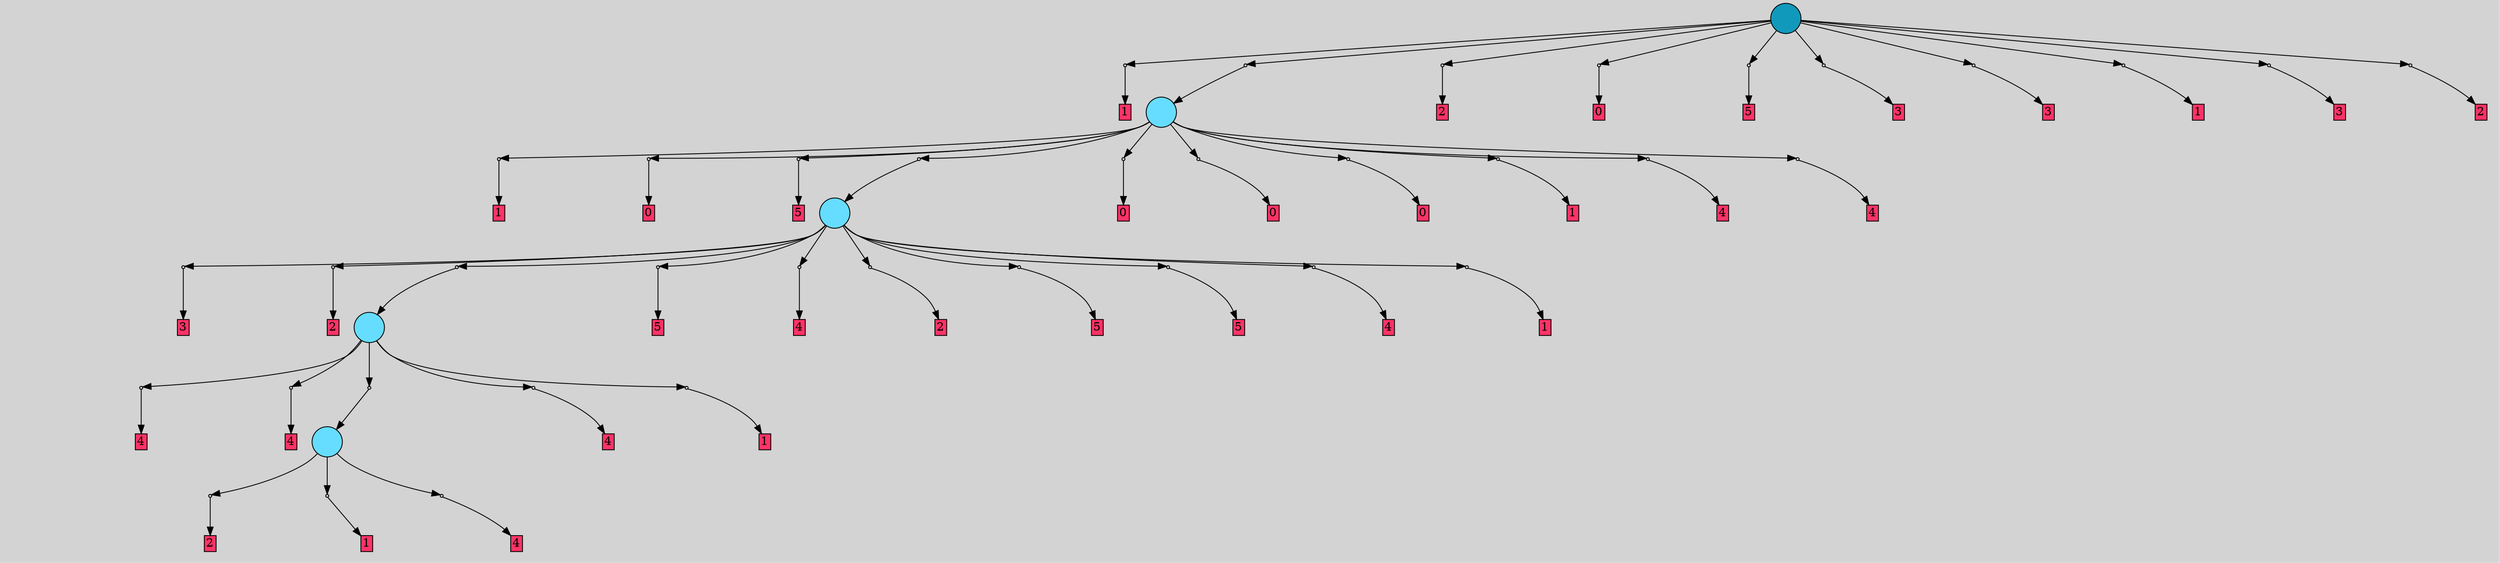 // File exported with GEGELATI v1.1.0
// On the 2022-08-24 14:00:26
// With the File::TPGGraphDotExporter
digraph{
	graph[pad = "0.212, 0.055" bgcolor = lightgray]
	node[shape=circle style = filled label = ""]
		T395 [fillcolor="#66ddff"]
		T1011 [fillcolor="#66ddff"]
		T1536 [fillcolor="#66ddff"]
		T2283 [fillcolor="#66ddff"]
		T5246 [fillcolor="#1199bb"]
		P32944 [fillcolor="#cccccc" shape=point] //40|135|
		I32944 [shape=box style=invis label="2|0&2|37#2|56&#92;n"]
		P32944 -> I32944[style=invis]
		A26360 [fillcolor="#ff3366" shape=box margin=0.03 width=0 height=0 label="2"]
		T395 -> P32944 -> A26360
		P32945 [fillcolor="#cccccc" shape=point] //40|142|
		I32945 [shape=box style=invis label="1|1&2|41#1|10&#92;n10|0&2|48#0|49&#92;n"]
		P32945 -> I32945[style=invis]
		A26361 [fillcolor="#ff3366" shape=box margin=0.03 width=0 height=0 label="1"]
		T395 -> P32945 -> A26361
		P32946 [fillcolor="#cccccc" shape=point] //119|193|
		I32946 [shape=box style=invis label="3|0&2|20#0|57&#92;n"]
		P32946 -> I32946[style=invis]
		A26362 [fillcolor="#ff3366" shape=box margin=0.03 width=0 height=0 label="4"]
		T395 -> P32946 -> A26362
		P32947 [fillcolor="#cccccc" shape=point] //55|120|
		I32947 [shape=box style=invis label="1|4&0|9#2|73&#92;n10|0&2|6#0|28&#92;n"]
		P32947 -> I32947[style=invis]
		A26363 [fillcolor="#ff3366" shape=box margin=0.03 width=0 height=0 label="4"]
		T1011 -> P32947 -> A26363
		P32948 [fillcolor="#cccccc" shape=point] //190|30|
		I32948 [shape=box style=invis label="8|0&2|74#2|52&#92;n"]
		P32948 -> I32948[style=invis]
		A26364 [fillcolor="#ff3366" shape=box margin=0.03 width=0 height=0 label="4"]
		T1011 -> P32948 -> A26364
		P32949 [fillcolor="#cccccc" shape=point] //136|34|
		I32949 [shape=box style=invis label="9|0&2|28#2|12&#92;n"]
		P32949 -> I32949[style=invis]
		T1011 -> P32949 -> T395
		P32950 [fillcolor="#cccccc" shape=point] //4|74|
		I32950 [shape=box style=invis label="1|0&2|61#0|52&#92;n"]
		P32950 -> I32950[style=invis]
		A26365 [fillcolor="#ff3366" shape=box margin=0.03 width=0 height=0 label="4"]
		T1011 -> P32950 -> A26365
		P32951 [fillcolor="#cccccc" shape=point] //128|128|
		I32951 [shape=box style=invis label="9|1&0|12#2|49&#92;n1|1&0|65#0|62&#92;n10|0&2|48#0|49&#92;n"]
		P32951 -> I32951[style=invis]
		A26366 [fillcolor="#ff3366" shape=box margin=0.03 width=0 height=0 label="1"]
		T1011 -> P32951 -> A26366
		P32952 [fillcolor="#cccccc" shape=point] //149|116|
		I32952 [shape=box style=invis label="8|0&2|0#2|66&#92;n"]
		P32952 -> I32952[style=invis]
		A26367 [fillcolor="#ff3366" shape=box margin=0.03 width=0 height=0 label="3"]
		T1536 -> P32952 -> A26367
		P32953 [fillcolor="#cccccc" shape=point] //86|162|
		I32953 [shape=box style=invis label="4|0&2|59#1|18&#92;n"]
		P32953 -> I32953[style=invis]
		A26368 [fillcolor="#ff3366" shape=box margin=0.03 width=0 height=0 label="2"]
		T1536 -> P32953 -> A26368
		P32954 [fillcolor="#cccccc" shape=point] //254|139|
		I32954 [shape=box style=invis label="0|0&2|61#0|76&#92;n10|0&0|80#2|75&#92;n"]
		P32954 -> I32954[style=invis]
		T1536 -> P32954 -> T1011
		P32955 [fillcolor="#cccccc" shape=point] //50|206|
		I32955 [shape=box style=invis label="3|0&2|45#1|35&#92;n"]
		P32955 -> I32955[style=invis]
		A26369 [fillcolor="#ff3366" shape=box margin=0.03 width=0 height=0 label="5"]
		T1536 -> P32955 -> A26369
		P32956 [fillcolor="#cccccc" shape=point] //55|146|
		I32956 [shape=box style=invis label="3|0&2|0#0|16&#92;n"]
		P32956 -> I32956[style=invis]
		A26370 [fillcolor="#ff3366" shape=box margin=0.03 width=0 height=0 label="4"]
		T1536 -> P32956 -> A26370
		P32957 [fillcolor="#cccccc" shape=point] //146|108|
		I32957 [shape=box style=invis label="3|0&2|49#2|8&#92;n"]
		P32957 -> I32957[style=invis]
		A26371 [fillcolor="#ff3366" shape=box margin=0.03 width=0 height=0 label="2"]
		T1536 -> P32957 -> A26371
		P32958 [fillcolor="#cccccc" shape=point] //93|173|
		I32958 [shape=box style=invis label="6|4&2|29#0|16&#92;n3|5&2|76#2|68&#92;n9|5&0|20#0|37&#92;n10|0&0|53#2|50&#92;n"]
		P32958 -> I32958[style=invis]
		A26372 [fillcolor="#ff3366" shape=box margin=0.03 width=0 height=0 label="5"]
		T1536 -> P32958 -> A26372
		P32959 [fillcolor="#cccccc" shape=point] //41|40|
		I32959 [shape=box style=invis label="6|0&2|4#0|10&#92;n"]
		P32959 -> I32959[style=invis]
		A26373 [fillcolor="#ff3366" shape=box margin=0.03 width=0 height=0 label="5"]
		T1536 -> P32959 -> A26373
		P32960 [fillcolor="#cccccc" shape=point] //105|74|
		I32960 [shape=box style=invis label="1|0&2|61#0|58&#92;n"]
		P32960 -> I32960[style=invis]
		A26374 [fillcolor="#ff3366" shape=box margin=0.03 width=0 height=0 label="4"]
		T1536 -> P32960 -> A26374
		P32961 [fillcolor="#cccccc" shape=point] //59|142|
		I32961 [shape=box style=invis label="9|1&0|12#2|49&#92;n10|0&2|48#0|49&#92;n"]
		P32961 -> I32961[style=invis]
		A26375 [fillcolor="#ff3366" shape=box margin=0.03 width=0 height=0 label="1"]
		T1536 -> P32961 -> A26375
		P32962 [fillcolor="#cccccc" shape=point] //250|0|
		I32962 [shape=box style=invis label="3|0&2|13#1|12&#92;n"]
		P32962 -> I32962[style=invis]
		A26376 [fillcolor="#ff3366" shape=box margin=0.03 width=0 height=0 label="1"]
		T2283 -> P32962 -> A26376
		P32963 [fillcolor="#cccccc" shape=point] //216|10|
		I32963 [shape=box style=invis label="3|0&2|21#2|46&#92;n"]
		P32963 -> I32963[style=invis]
		A26377 [fillcolor="#ff3366" shape=box margin=0.03 width=0 height=0 label="0"]
		T2283 -> P32963 -> A26377
		P32964 [fillcolor="#cccccc" shape=point] //111|230|
		I32964 [shape=box style=invis label="4|0&2|16#2|28&#92;n9|7&0|44#2|64&#92;n8|0&0|31#0|32&#92;n"]
		P32964 -> I32964[style=invis]
		A26378 [fillcolor="#ff3366" shape=box margin=0.03 width=0 height=0 label="5"]
		T2283 -> P32964 -> A26378
		P32965 [fillcolor="#cccccc" shape=point] //159|246|
		I32965 [shape=box style=invis label="3|0&2|75#1|72&#92;n"]
		P32965 -> I32965[style=invis]
		T2283 -> P32965 -> T1536
		P32966 [fillcolor="#cccccc" shape=point] //17|74|
		I32966 [shape=box style=invis label="10|0&2|54#2|24&#92;n"]
		P32966 -> I32966[style=invis]
		A26379 [fillcolor="#ff3366" shape=box margin=0.03 width=0 height=0 label="0"]
		T2283 -> P32966 -> A26379
		P32967 [fillcolor="#cccccc" shape=point] //130|135|
		I32967 [shape=box style=invis label="2|0&2|18#0|15&#92;n"]
		P32967 -> I32967[style=invis]
		A26380 [fillcolor="#ff3366" shape=box margin=0.03 width=0 height=0 label="0"]
		T2283 -> P32967 -> A26380
		P32968 [fillcolor="#cccccc" shape=point] //93|139|
		I32968 [shape=box style=invis label="3|0&2|23#2|52&#92;n"]
		P32968 -> I32968[style=invis]
		A26381 [fillcolor="#ff3366" shape=box margin=0.03 width=0 height=0 label="0"]
		T2283 -> P32968 -> A26381
		P32969 [fillcolor="#cccccc" shape=point] //156|134|
		I32969 [shape=box style=invis label="9|0&2|63#2|61&#92;n"]
		P32969 -> I32969[style=invis]
		A26382 [fillcolor="#ff3366" shape=box margin=0.03 width=0 height=0 label="1"]
		T2283 -> P32969 -> A26382
		P32970 [fillcolor="#cccccc" shape=point] //114|131|
		I32970 [shape=box style=invis label="3|0&2|50#0|57&#92;n"]
		P32970 -> I32970[style=invis]
		A26383 [fillcolor="#ff3366" shape=box margin=0.03 width=0 height=0 label="4"]
		T2283 -> P32970 -> A26383
		P32971 [fillcolor="#cccccc" shape=point] //32|62|
		I32971 [shape=box style=invis label="3|0&2|48#0|57&#92;n"]
		P32971 -> I32971[style=invis]
		A26384 [fillcolor="#ff3366" shape=box margin=0.03 width=0 height=0 label="4"]
		T2283 -> P32971 -> A26384
		P32972 [fillcolor="#cccccc" shape=point] //85|199|
		I32972 [shape=box style=invis label="2|0&2|26#2|12&#92;n"]
		P32972 -> I32972[style=invis]
		A26385 [fillcolor="#ff3366" shape=box margin=0.03 width=0 height=0 label="1"]
		T5246 -> P32972 -> A26385
		P32973 [fillcolor="#cccccc" shape=point] //181|168|
		I32973 [shape=box style=invis label="8|0&2|34#2|25&#92;n"]
		P32973 -> I32973[style=invis]
		T5246 -> P32973 -> T2283
		P32974 [fillcolor="#cccccc" shape=point] //88|6|
		I32974 [shape=box style=invis label="2|0&2|57#0|29&#92;n"]
		P32974 -> I32974[style=invis]
		A26386 [fillcolor="#ff3366" shape=box margin=0.03 width=0 height=0 label="2"]
		T5246 -> P32974 -> A26386
		P32975 [fillcolor="#cccccc" shape=point] //13|230|
		I32975 [shape=box style=invis label="10|0&2|54#2|24&#92;n"]
		P32975 -> I32975[style=invis]
		A26387 [fillcolor="#ff3366" shape=box margin=0.03 width=0 height=0 label="0"]
		T5246 -> P32975 -> A26387
		P32976 [fillcolor="#cccccc" shape=point] //134|131|
		I32976 [shape=box style=invis label="3|0&2|50#0|57&#92;n"]
		P32976 -> I32976[style=invis]
		A26388 [fillcolor="#ff3366" shape=box margin=0.03 width=0 height=0 label="5"]
		T5246 -> P32976 -> A26388
		P32977 [fillcolor="#cccccc" shape=point] //183|59|
		I32977 [shape=box style=invis label="1|0&2|42#2|63&#92;n"]
		P32977 -> I32977[style=invis]
		A26389 [fillcolor="#ff3366" shape=box margin=0.03 width=0 height=0 label="3"]
		T5246 -> P32977 -> A26389
		P32978 [fillcolor="#cccccc" shape=point] //183|59|
		I32978 [shape=box style=invis label="1|0&2|42#2|63&#92;n"]
		P32978 -> I32978[style=invis]
		A26390 [fillcolor="#ff3366" shape=box margin=0.03 width=0 height=0 label="3"]
		T5246 -> P32978 -> A26390
		P32979 [fillcolor="#cccccc" shape=point] //157|173|
		I32979 [shape=box style=invis label="3|0&2|71#2|79&#92;n"]
		P32979 -> I32979[style=invis]
		A26391 [fillcolor="#ff3366" shape=box margin=0.03 width=0 height=0 label="1"]
		T5246 -> P32979 -> A26391
		P32980 [fillcolor="#cccccc" shape=point] //32|230|
		I32980 [shape=box style=invis label="3|0&2|74#2|2&#92;n"]
		P32980 -> I32980[style=invis]
		A26392 [fillcolor="#ff3366" shape=box margin=0.03 width=0 height=0 label="3"]
		T5246 -> P32980 -> A26392
		P32981 [fillcolor="#cccccc" shape=point] //59|161|
		I32981 [shape=box style=invis label="8|0&2|0#2|34&#92;n"]
		P32981 -> I32981[style=invis]
		A26393 [fillcolor="#ff3366" shape=box margin=0.03 width=0 height=0 label="2"]
		T5246 -> P32981 -> A26393
		{ rank= same T5246 }
}

